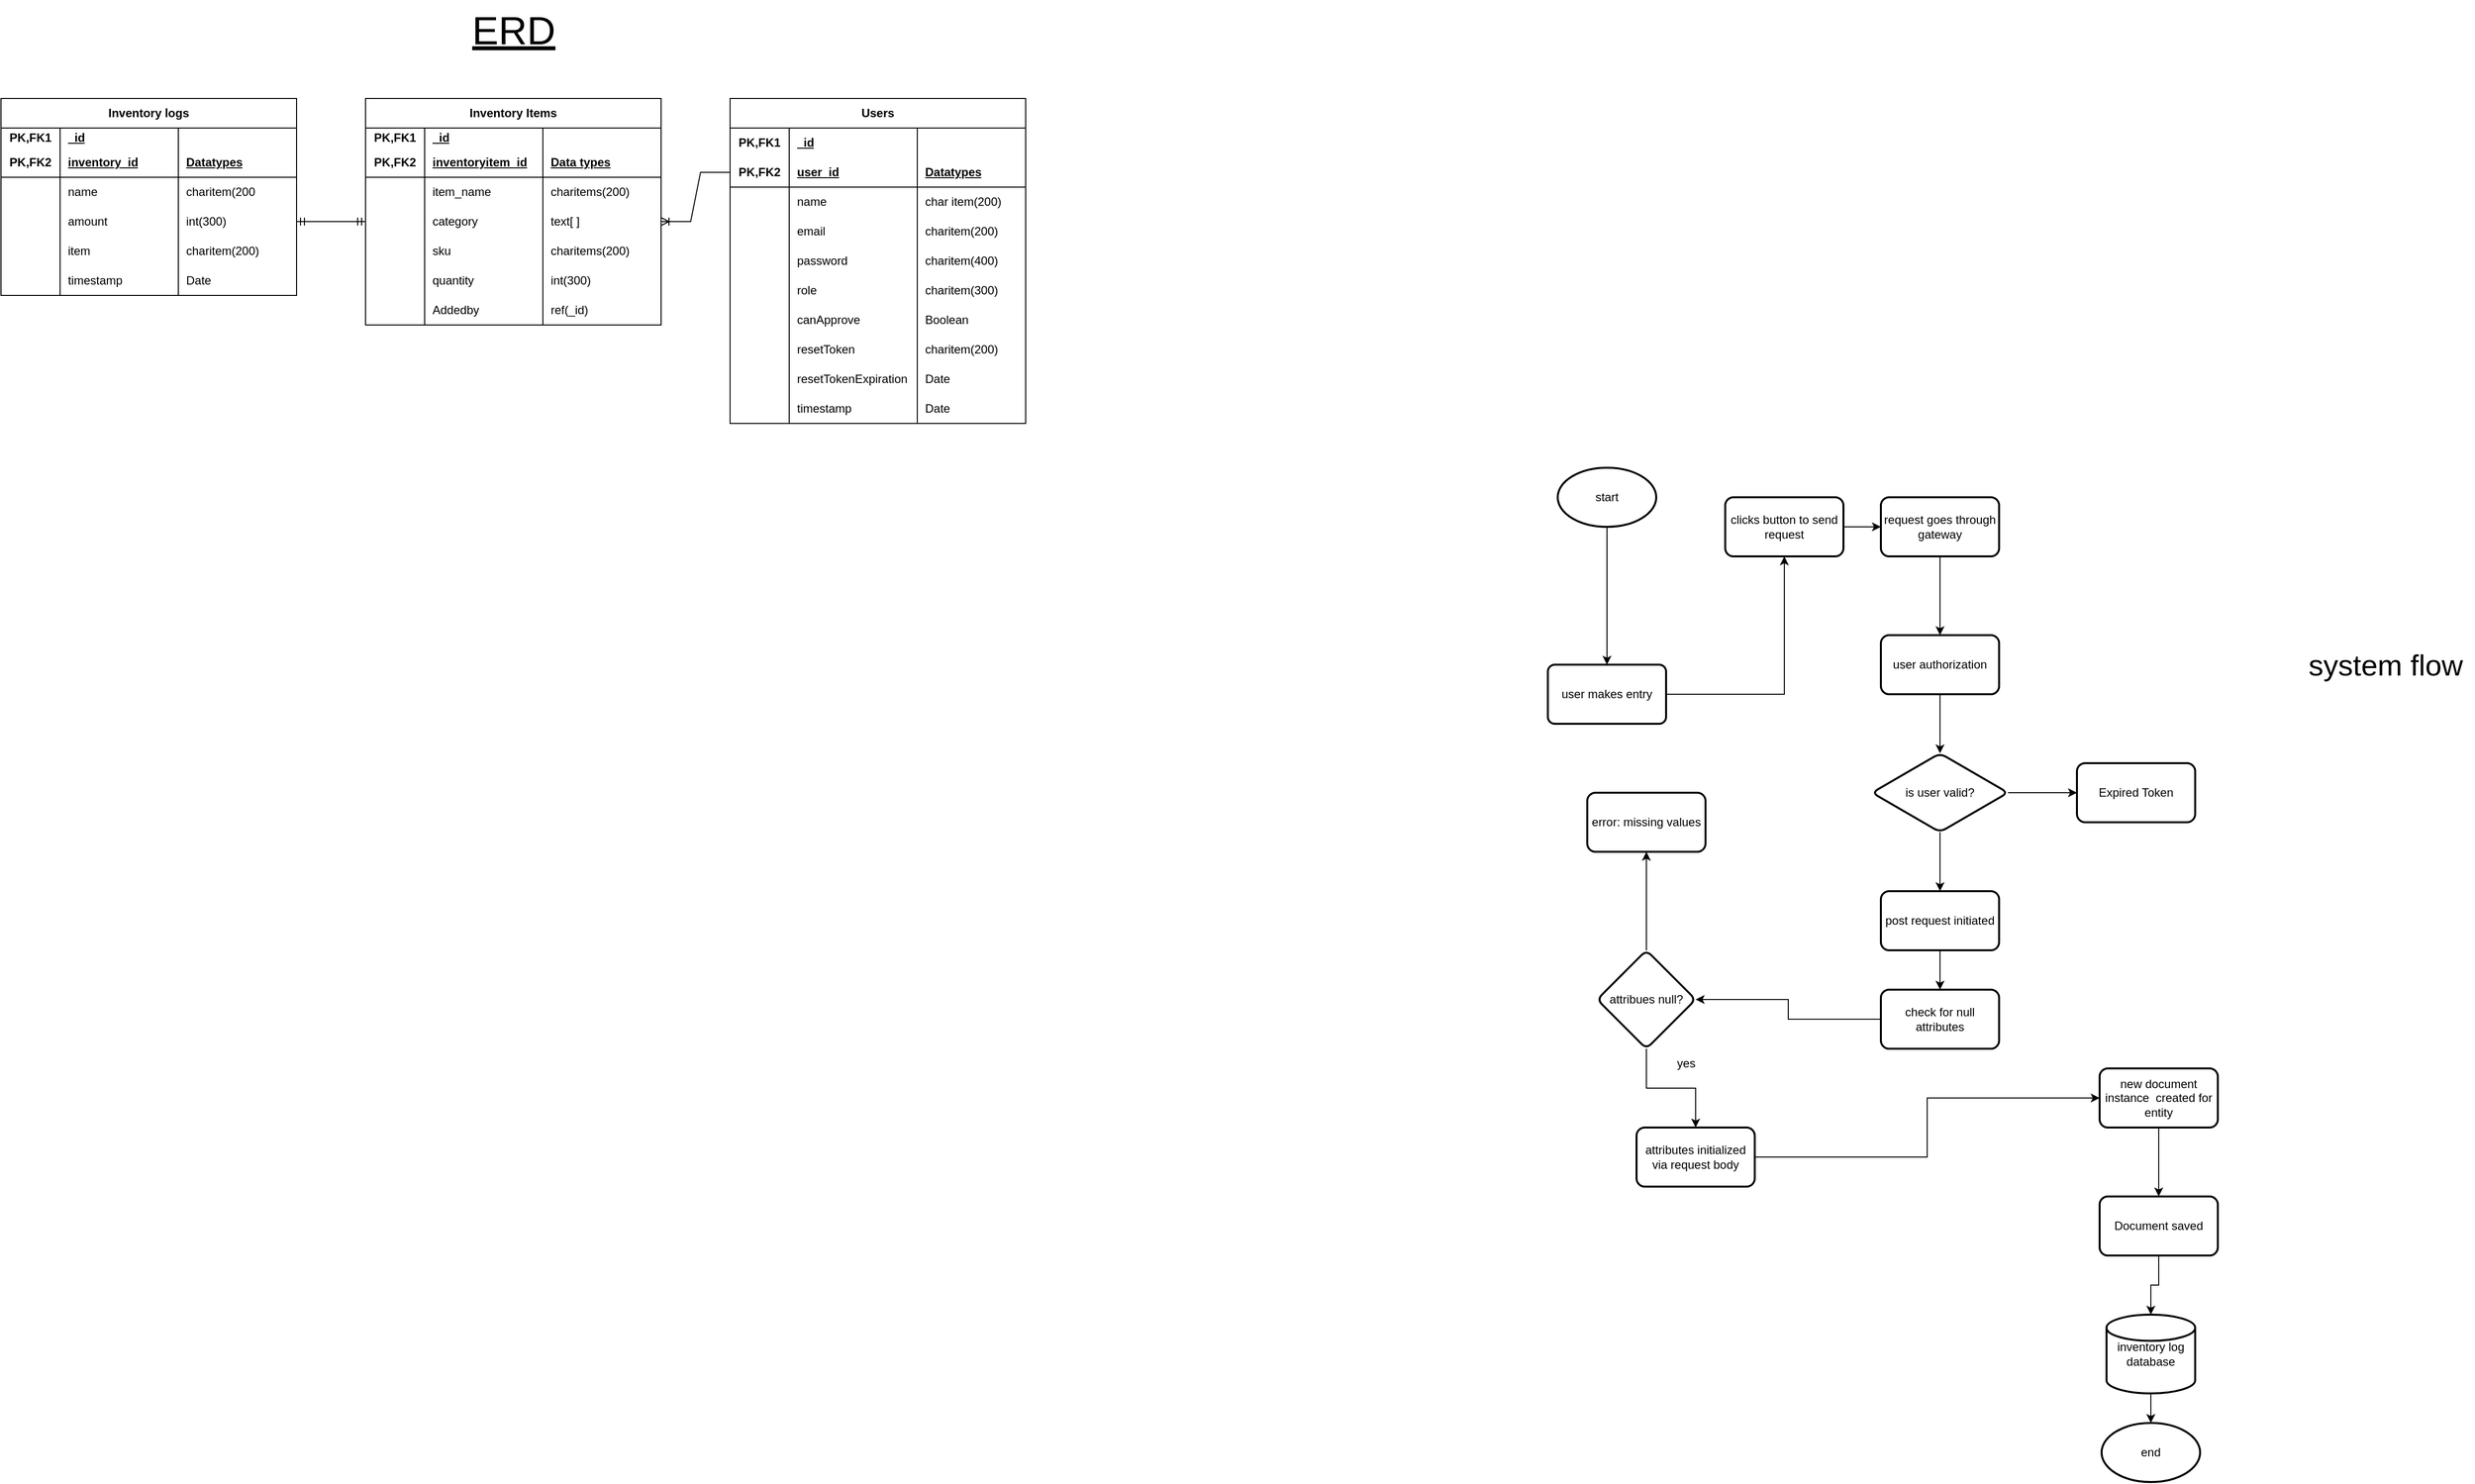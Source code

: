 <mxfile version="26.1.3">
  <diagram name="Page-1" id="395dOtPMPrJncANGXgIz">
    <mxGraphModel dx="1760" dy="2199" grid="1" gridSize="10" guides="1" tooltips="1" connect="1" arrows="1" fold="1" page="1" pageScale="1" pageWidth="827" pageHeight="1169" math="0" shadow="0">
      <root>
        <mxCell id="0" />
        <mxCell id="1" parent="0" />
        <mxCell id="bQfHalnZzcHzIdkYMsvb-1" value="Inventory Items" style="shape=table;startSize=30;container=1;collapsible=1;childLayout=tableLayout;fixedRows=1;rowLines=0;fontStyle=1;align=center;resizeLast=1;html=1;whiteSpace=wrap;" vertex="1" parent="1">
          <mxGeometry x="380" y="95" width="300" height="230" as="geometry">
            <mxRectangle x="150" y="110" width="70" height="30" as="alternateBounds" />
          </mxGeometry>
        </mxCell>
        <mxCell id="bQfHalnZzcHzIdkYMsvb-2" value="" style="shape=tableRow;horizontal=0;startSize=0;swimlaneHead=0;swimlaneBody=0;fillColor=none;collapsible=0;dropTarget=0;points=[[0,0.5],[1,0.5]];portConstraint=eastwest;top=0;left=0;right=0;bottom=0;html=1;" vertex="1" parent="bQfHalnZzcHzIdkYMsvb-1">
          <mxGeometry y="30" width="300" height="20" as="geometry" />
        </mxCell>
        <mxCell id="bQfHalnZzcHzIdkYMsvb-3" value="PK,FK1" style="shape=partialRectangle;connectable=0;fillColor=none;top=0;left=0;bottom=0;right=0;fontStyle=1;overflow=hidden;html=1;whiteSpace=wrap;" vertex="1" parent="bQfHalnZzcHzIdkYMsvb-2">
          <mxGeometry width="60" height="20" as="geometry">
            <mxRectangle width="60" height="20" as="alternateBounds" />
          </mxGeometry>
        </mxCell>
        <mxCell id="bQfHalnZzcHzIdkYMsvb-4" value="_id" style="shape=partialRectangle;connectable=0;fillColor=none;top=0;left=0;bottom=0;right=0;align=left;spacingLeft=6;fontStyle=5;overflow=hidden;html=1;whiteSpace=wrap;" vertex="1" parent="bQfHalnZzcHzIdkYMsvb-2">
          <mxGeometry x="60" width="120" height="20" as="geometry">
            <mxRectangle width="120" height="20" as="alternateBounds" />
          </mxGeometry>
        </mxCell>
        <mxCell id="bQfHalnZzcHzIdkYMsvb-37" style="shape=partialRectangle;connectable=0;fillColor=none;top=0;left=0;bottom=0;right=0;align=left;spacingLeft=6;fontStyle=5;overflow=hidden;html=1;whiteSpace=wrap;" vertex="1" parent="bQfHalnZzcHzIdkYMsvb-2">
          <mxGeometry x="180" width="120" height="20" as="geometry">
            <mxRectangle width="120" height="20" as="alternateBounds" />
          </mxGeometry>
        </mxCell>
        <mxCell id="bQfHalnZzcHzIdkYMsvb-5" value="" style="shape=tableRow;horizontal=0;startSize=0;swimlaneHead=0;swimlaneBody=0;fillColor=none;collapsible=0;dropTarget=0;points=[[0,0.5],[1,0.5]];portConstraint=eastwest;top=0;left=0;right=0;bottom=1;html=1;" vertex="1" parent="bQfHalnZzcHzIdkYMsvb-1">
          <mxGeometry y="50" width="300" height="30" as="geometry" />
        </mxCell>
        <mxCell id="bQfHalnZzcHzIdkYMsvb-6" value="PK,FK2" style="shape=partialRectangle;connectable=0;fillColor=none;top=0;left=0;bottom=0;right=0;fontStyle=1;overflow=hidden;html=1;whiteSpace=wrap;" vertex="1" parent="bQfHalnZzcHzIdkYMsvb-5">
          <mxGeometry width="60" height="30" as="geometry">
            <mxRectangle width="60" height="30" as="alternateBounds" />
          </mxGeometry>
        </mxCell>
        <mxCell id="bQfHalnZzcHzIdkYMsvb-7" value="inventoryitem_id" style="shape=partialRectangle;connectable=0;fillColor=none;top=0;left=0;bottom=0;right=0;align=left;spacingLeft=6;fontStyle=5;overflow=hidden;html=1;whiteSpace=wrap;" vertex="1" parent="bQfHalnZzcHzIdkYMsvb-5">
          <mxGeometry x="60" width="120" height="30" as="geometry">
            <mxRectangle width="120" height="30" as="alternateBounds" />
          </mxGeometry>
        </mxCell>
        <mxCell id="bQfHalnZzcHzIdkYMsvb-38" value="Data types" style="shape=partialRectangle;connectable=0;fillColor=none;top=0;left=0;bottom=0;right=0;align=left;spacingLeft=6;fontStyle=5;overflow=hidden;html=1;whiteSpace=wrap;" vertex="1" parent="bQfHalnZzcHzIdkYMsvb-5">
          <mxGeometry x="180" width="120" height="30" as="geometry">
            <mxRectangle width="120" height="30" as="alternateBounds" />
          </mxGeometry>
        </mxCell>
        <mxCell id="bQfHalnZzcHzIdkYMsvb-8" value="" style="shape=tableRow;horizontal=0;startSize=0;swimlaneHead=0;swimlaneBody=0;fillColor=none;collapsible=0;dropTarget=0;points=[[0,0.5],[1,0.5]];portConstraint=eastwest;top=0;left=0;right=0;bottom=0;html=1;" vertex="1" parent="bQfHalnZzcHzIdkYMsvb-1">
          <mxGeometry y="80" width="300" height="30" as="geometry" />
        </mxCell>
        <mxCell id="bQfHalnZzcHzIdkYMsvb-9" value="" style="shape=partialRectangle;connectable=0;fillColor=none;top=0;left=0;bottom=0;right=0;editable=1;overflow=hidden;html=1;whiteSpace=wrap;" vertex="1" parent="bQfHalnZzcHzIdkYMsvb-8">
          <mxGeometry width="60" height="30" as="geometry">
            <mxRectangle width="60" height="30" as="alternateBounds" />
          </mxGeometry>
        </mxCell>
        <mxCell id="bQfHalnZzcHzIdkYMsvb-10" value="item_name" style="shape=partialRectangle;connectable=0;fillColor=none;top=0;left=0;bottom=0;right=0;align=left;spacingLeft=6;overflow=hidden;html=1;whiteSpace=wrap;" vertex="1" parent="bQfHalnZzcHzIdkYMsvb-8">
          <mxGeometry x="60" width="120" height="30" as="geometry">
            <mxRectangle width="120" height="30" as="alternateBounds" />
          </mxGeometry>
        </mxCell>
        <mxCell id="bQfHalnZzcHzIdkYMsvb-39" value="charitems(200)" style="shape=partialRectangle;connectable=0;fillColor=none;top=0;left=0;bottom=0;right=0;align=left;spacingLeft=6;overflow=hidden;html=1;whiteSpace=wrap;" vertex="1" parent="bQfHalnZzcHzIdkYMsvb-8">
          <mxGeometry x="180" width="120" height="30" as="geometry">
            <mxRectangle width="120" height="30" as="alternateBounds" />
          </mxGeometry>
        </mxCell>
        <mxCell id="bQfHalnZzcHzIdkYMsvb-11" value="" style="shape=tableRow;horizontal=0;startSize=0;swimlaneHead=0;swimlaneBody=0;fillColor=none;collapsible=0;dropTarget=0;points=[[0,0.5],[1,0.5]];portConstraint=eastwest;top=0;left=0;right=0;bottom=0;html=1;" vertex="1" parent="bQfHalnZzcHzIdkYMsvb-1">
          <mxGeometry y="110" width="300" height="30" as="geometry" />
        </mxCell>
        <mxCell id="bQfHalnZzcHzIdkYMsvb-12" value="" style="shape=partialRectangle;connectable=0;fillColor=none;top=0;left=0;bottom=0;right=0;editable=1;overflow=hidden;html=1;whiteSpace=wrap;" vertex="1" parent="bQfHalnZzcHzIdkYMsvb-11">
          <mxGeometry width="60" height="30" as="geometry">
            <mxRectangle width="60" height="30" as="alternateBounds" />
          </mxGeometry>
        </mxCell>
        <mxCell id="bQfHalnZzcHzIdkYMsvb-13" value="category" style="shape=partialRectangle;connectable=0;fillColor=none;top=0;left=0;bottom=0;right=0;align=left;spacingLeft=6;overflow=hidden;html=1;whiteSpace=wrap;" vertex="1" parent="bQfHalnZzcHzIdkYMsvb-11">
          <mxGeometry x="60" width="120" height="30" as="geometry">
            <mxRectangle width="120" height="30" as="alternateBounds" />
          </mxGeometry>
        </mxCell>
        <mxCell id="bQfHalnZzcHzIdkYMsvb-40" value="text[ ]&amp;nbsp;" style="shape=partialRectangle;connectable=0;fillColor=none;top=0;left=0;bottom=0;right=0;align=left;spacingLeft=6;overflow=hidden;html=1;whiteSpace=wrap;" vertex="1" parent="bQfHalnZzcHzIdkYMsvb-11">
          <mxGeometry x="180" width="120" height="30" as="geometry">
            <mxRectangle width="120" height="30" as="alternateBounds" />
          </mxGeometry>
        </mxCell>
        <mxCell id="bQfHalnZzcHzIdkYMsvb-49" value="" style="shape=tableRow;horizontal=0;startSize=0;swimlaneHead=0;swimlaneBody=0;fillColor=none;collapsible=0;dropTarget=0;points=[[0,0.5],[1,0.5]];portConstraint=eastwest;top=0;left=0;right=0;bottom=0;html=1;" vertex="1" parent="bQfHalnZzcHzIdkYMsvb-1">
          <mxGeometry y="140" width="300" height="30" as="geometry" />
        </mxCell>
        <mxCell id="bQfHalnZzcHzIdkYMsvb-50" value="" style="shape=partialRectangle;connectable=0;fillColor=none;top=0;left=0;bottom=0;right=0;editable=1;overflow=hidden;html=1;whiteSpace=wrap;" vertex="1" parent="bQfHalnZzcHzIdkYMsvb-49">
          <mxGeometry width="60" height="30" as="geometry">
            <mxRectangle width="60" height="30" as="alternateBounds" />
          </mxGeometry>
        </mxCell>
        <mxCell id="bQfHalnZzcHzIdkYMsvb-51" value="sku" style="shape=partialRectangle;connectable=0;fillColor=none;top=0;left=0;bottom=0;right=0;align=left;spacingLeft=6;overflow=hidden;html=1;whiteSpace=wrap;" vertex="1" parent="bQfHalnZzcHzIdkYMsvb-49">
          <mxGeometry x="60" width="120" height="30" as="geometry">
            <mxRectangle width="120" height="30" as="alternateBounds" />
          </mxGeometry>
        </mxCell>
        <mxCell id="bQfHalnZzcHzIdkYMsvb-52" value="charitems(200)" style="shape=partialRectangle;connectable=0;fillColor=none;top=0;left=0;bottom=0;right=0;align=left;spacingLeft=6;overflow=hidden;html=1;whiteSpace=wrap;" vertex="1" parent="bQfHalnZzcHzIdkYMsvb-49">
          <mxGeometry x="180" width="120" height="30" as="geometry">
            <mxRectangle width="120" height="30" as="alternateBounds" />
          </mxGeometry>
        </mxCell>
        <mxCell id="bQfHalnZzcHzIdkYMsvb-53" value="" style="shape=tableRow;horizontal=0;startSize=0;swimlaneHead=0;swimlaneBody=0;fillColor=none;collapsible=0;dropTarget=0;points=[[0,0.5],[1,0.5]];portConstraint=eastwest;top=0;left=0;right=0;bottom=0;html=1;" vertex="1" parent="bQfHalnZzcHzIdkYMsvb-1">
          <mxGeometry y="170" width="300" height="30" as="geometry" />
        </mxCell>
        <mxCell id="bQfHalnZzcHzIdkYMsvb-54" value="" style="shape=partialRectangle;connectable=0;fillColor=none;top=0;left=0;bottom=0;right=0;editable=1;overflow=hidden;html=1;whiteSpace=wrap;" vertex="1" parent="bQfHalnZzcHzIdkYMsvb-53">
          <mxGeometry width="60" height="30" as="geometry">
            <mxRectangle width="60" height="30" as="alternateBounds" />
          </mxGeometry>
        </mxCell>
        <mxCell id="bQfHalnZzcHzIdkYMsvb-55" value="quantity" style="shape=partialRectangle;connectable=0;fillColor=none;top=0;left=0;bottom=0;right=0;align=left;spacingLeft=6;overflow=hidden;html=1;whiteSpace=wrap;" vertex="1" parent="bQfHalnZzcHzIdkYMsvb-53">
          <mxGeometry x="60" width="120" height="30" as="geometry">
            <mxRectangle width="120" height="30" as="alternateBounds" />
          </mxGeometry>
        </mxCell>
        <mxCell id="bQfHalnZzcHzIdkYMsvb-56" value="int(300)" style="shape=partialRectangle;connectable=0;fillColor=none;top=0;left=0;bottom=0;right=0;align=left;spacingLeft=6;overflow=hidden;html=1;whiteSpace=wrap;" vertex="1" parent="bQfHalnZzcHzIdkYMsvb-53">
          <mxGeometry x="180" width="120" height="30" as="geometry">
            <mxRectangle width="120" height="30" as="alternateBounds" />
          </mxGeometry>
        </mxCell>
        <mxCell id="bQfHalnZzcHzIdkYMsvb-57" value="" style="shape=tableRow;horizontal=0;startSize=0;swimlaneHead=0;swimlaneBody=0;fillColor=none;collapsible=0;dropTarget=0;points=[[0,0.5],[1,0.5]];portConstraint=eastwest;top=0;left=0;right=0;bottom=0;html=1;" vertex="1" parent="bQfHalnZzcHzIdkYMsvb-1">
          <mxGeometry y="200" width="300" height="30" as="geometry" />
        </mxCell>
        <mxCell id="bQfHalnZzcHzIdkYMsvb-58" value="" style="shape=partialRectangle;connectable=0;fillColor=none;top=0;left=0;bottom=0;right=0;editable=1;overflow=hidden;html=1;whiteSpace=wrap;" vertex="1" parent="bQfHalnZzcHzIdkYMsvb-57">
          <mxGeometry width="60" height="30" as="geometry">
            <mxRectangle width="60" height="30" as="alternateBounds" />
          </mxGeometry>
        </mxCell>
        <mxCell id="bQfHalnZzcHzIdkYMsvb-59" value="Addedby" style="shape=partialRectangle;connectable=0;fillColor=none;top=0;left=0;bottom=0;right=0;align=left;spacingLeft=6;overflow=hidden;html=1;whiteSpace=wrap;" vertex="1" parent="bQfHalnZzcHzIdkYMsvb-57">
          <mxGeometry x="60" width="120" height="30" as="geometry">
            <mxRectangle width="120" height="30" as="alternateBounds" />
          </mxGeometry>
        </mxCell>
        <mxCell id="bQfHalnZzcHzIdkYMsvb-60" value="ref(_id)" style="shape=partialRectangle;connectable=0;fillColor=none;top=0;left=0;bottom=0;right=0;align=left;spacingLeft=6;overflow=hidden;html=1;whiteSpace=wrap;" vertex="1" parent="bQfHalnZzcHzIdkYMsvb-57">
          <mxGeometry x="180" width="120" height="30" as="geometry">
            <mxRectangle width="120" height="30" as="alternateBounds" />
          </mxGeometry>
        </mxCell>
        <mxCell id="bQfHalnZzcHzIdkYMsvb-14" value="ERD" style="text;html=1;align=center;verticalAlign=middle;resizable=0;points=[];autosize=1;strokeColor=none;fillColor=none;fontSize=40;fontStyle=4" vertex="1" parent="1">
          <mxGeometry x="475" y="-5" width="110" height="60" as="geometry" />
        </mxCell>
        <mxCell id="bQfHalnZzcHzIdkYMsvb-18" value="" style="edgeStyle=entityRelationEdgeStyle;fontSize=12;html=1;endArrow=ERoneToMany;rounded=0;entryX=1;entryY=0.5;entryDx=0;entryDy=0;exitX=0;exitY=0.5;exitDx=0;exitDy=0;" edge="1" parent="1" source="bQfHalnZzcHzIdkYMsvb-65" target="bQfHalnZzcHzIdkYMsvb-11">
          <mxGeometry width="100" height="100" relative="1" as="geometry">
            <mxPoint x="440" y="230" as="sourcePoint" />
            <mxPoint x="170" y="335" as="targetPoint" />
          </mxGeometry>
        </mxCell>
        <mxCell id="bQfHalnZzcHzIdkYMsvb-20" value="Inventory logs" style="shape=table;startSize=30;container=1;collapsible=1;childLayout=tableLayout;fixedRows=1;rowLines=0;fontStyle=1;align=center;resizeLast=1;html=1;whiteSpace=wrap;" vertex="1" parent="1">
          <mxGeometry x="10" y="95" width="300" height="200" as="geometry" />
        </mxCell>
        <mxCell id="bQfHalnZzcHzIdkYMsvb-21" value="" style="shape=tableRow;horizontal=0;startSize=0;swimlaneHead=0;swimlaneBody=0;fillColor=none;collapsible=0;dropTarget=0;points=[[0,0.5],[1,0.5]];portConstraint=eastwest;top=0;left=0;right=0;bottom=0;html=1;" vertex="1" parent="bQfHalnZzcHzIdkYMsvb-20">
          <mxGeometry y="30" width="300" height="20" as="geometry" />
        </mxCell>
        <mxCell id="bQfHalnZzcHzIdkYMsvb-22" value="PK,FK1" style="shape=partialRectangle;connectable=0;fillColor=none;top=0;left=0;bottom=0;right=0;fontStyle=1;overflow=hidden;html=1;whiteSpace=wrap;" vertex="1" parent="bQfHalnZzcHzIdkYMsvb-21">
          <mxGeometry width="60" height="20" as="geometry">
            <mxRectangle width="60" height="20" as="alternateBounds" />
          </mxGeometry>
        </mxCell>
        <mxCell id="bQfHalnZzcHzIdkYMsvb-23" value="_id" style="shape=partialRectangle;connectable=0;fillColor=none;top=0;left=0;bottom=0;right=0;align=left;spacingLeft=6;fontStyle=5;overflow=hidden;html=1;whiteSpace=wrap;" vertex="1" parent="bQfHalnZzcHzIdkYMsvb-21">
          <mxGeometry x="60" width="120" height="20" as="geometry">
            <mxRectangle width="120" height="20" as="alternateBounds" />
          </mxGeometry>
        </mxCell>
        <mxCell id="bQfHalnZzcHzIdkYMsvb-33" style="shape=partialRectangle;connectable=0;fillColor=none;top=0;left=0;bottom=0;right=0;align=left;spacingLeft=6;fontStyle=5;overflow=hidden;html=1;whiteSpace=wrap;" vertex="1" parent="bQfHalnZzcHzIdkYMsvb-21">
          <mxGeometry x="180" width="120" height="20" as="geometry">
            <mxRectangle width="120" height="20" as="alternateBounds" />
          </mxGeometry>
        </mxCell>
        <mxCell id="bQfHalnZzcHzIdkYMsvb-24" value="" style="shape=tableRow;horizontal=0;startSize=0;swimlaneHead=0;swimlaneBody=0;fillColor=none;collapsible=0;dropTarget=0;points=[[0,0.5],[1,0.5]];portConstraint=eastwest;top=0;left=0;right=0;bottom=1;html=1;" vertex="1" parent="bQfHalnZzcHzIdkYMsvb-20">
          <mxGeometry y="50" width="300" height="30" as="geometry" />
        </mxCell>
        <mxCell id="bQfHalnZzcHzIdkYMsvb-25" value="PK,FK2" style="shape=partialRectangle;connectable=0;fillColor=none;top=0;left=0;bottom=0;right=0;fontStyle=1;overflow=hidden;html=1;whiteSpace=wrap;" vertex="1" parent="bQfHalnZzcHzIdkYMsvb-24">
          <mxGeometry width="60" height="30" as="geometry">
            <mxRectangle width="60" height="30" as="alternateBounds" />
          </mxGeometry>
        </mxCell>
        <mxCell id="bQfHalnZzcHzIdkYMsvb-26" value="inventory_id" style="shape=partialRectangle;connectable=0;fillColor=none;top=0;left=0;bottom=0;right=0;align=left;spacingLeft=6;fontStyle=5;overflow=hidden;html=1;whiteSpace=wrap;" vertex="1" parent="bQfHalnZzcHzIdkYMsvb-24">
          <mxGeometry x="60" width="120" height="30" as="geometry">
            <mxRectangle width="120" height="30" as="alternateBounds" />
          </mxGeometry>
        </mxCell>
        <mxCell id="bQfHalnZzcHzIdkYMsvb-34" value="Datatypes" style="shape=partialRectangle;connectable=0;fillColor=none;top=0;left=0;bottom=0;right=0;align=left;spacingLeft=6;fontStyle=5;overflow=hidden;html=1;whiteSpace=wrap;" vertex="1" parent="bQfHalnZzcHzIdkYMsvb-24">
          <mxGeometry x="180" width="120" height="30" as="geometry">
            <mxRectangle width="120" height="30" as="alternateBounds" />
          </mxGeometry>
        </mxCell>
        <mxCell id="bQfHalnZzcHzIdkYMsvb-27" value="" style="shape=tableRow;horizontal=0;startSize=0;swimlaneHead=0;swimlaneBody=0;fillColor=none;collapsible=0;dropTarget=0;points=[[0,0.5],[1,0.5]];portConstraint=eastwest;top=0;left=0;right=0;bottom=0;html=1;" vertex="1" parent="bQfHalnZzcHzIdkYMsvb-20">
          <mxGeometry y="80" width="300" height="30" as="geometry" />
        </mxCell>
        <mxCell id="bQfHalnZzcHzIdkYMsvb-28" value="" style="shape=partialRectangle;connectable=0;fillColor=none;top=0;left=0;bottom=0;right=0;editable=1;overflow=hidden;html=1;whiteSpace=wrap;" vertex="1" parent="bQfHalnZzcHzIdkYMsvb-27">
          <mxGeometry width="60" height="30" as="geometry">
            <mxRectangle width="60" height="30" as="alternateBounds" />
          </mxGeometry>
        </mxCell>
        <mxCell id="bQfHalnZzcHzIdkYMsvb-29" value="name" style="shape=partialRectangle;connectable=0;fillColor=none;top=0;left=0;bottom=0;right=0;align=left;spacingLeft=6;overflow=hidden;html=1;whiteSpace=wrap;" vertex="1" parent="bQfHalnZzcHzIdkYMsvb-27">
          <mxGeometry x="60" width="120" height="30" as="geometry">
            <mxRectangle width="120" height="30" as="alternateBounds" />
          </mxGeometry>
        </mxCell>
        <mxCell id="bQfHalnZzcHzIdkYMsvb-35" value="charitem(200" style="shape=partialRectangle;connectable=0;fillColor=none;top=0;left=0;bottom=0;right=0;align=left;spacingLeft=6;overflow=hidden;html=1;whiteSpace=wrap;" vertex="1" parent="bQfHalnZzcHzIdkYMsvb-27">
          <mxGeometry x="180" width="120" height="30" as="geometry">
            <mxRectangle width="120" height="30" as="alternateBounds" />
          </mxGeometry>
        </mxCell>
        <mxCell id="bQfHalnZzcHzIdkYMsvb-30" value="" style="shape=tableRow;horizontal=0;startSize=0;swimlaneHead=0;swimlaneBody=0;fillColor=none;collapsible=0;dropTarget=0;points=[[0,0.5],[1,0.5]];portConstraint=eastwest;top=0;left=0;right=0;bottom=0;html=1;" vertex="1" parent="bQfHalnZzcHzIdkYMsvb-20">
          <mxGeometry y="110" width="300" height="30" as="geometry" />
        </mxCell>
        <mxCell id="bQfHalnZzcHzIdkYMsvb-31" value="" style="shape=partialRectangle;connectable=0;fillColor=none;top=0;left=0;bottom=0;right=0;editable=1;overflow=hidden;html=1;whiteSpace=wrap;" vertex="1" parent="bQfHalnZzcHzIdkYMsvb-30">
          <mxGeometry width="60" height="30" as="geometry">
            <mxRectangle width="60" height="30" as="alternateBounds" />
          </mxGeometry>
        </mxCell>
        <mxCell id="bQfHalnZzcHzIdkYMsvb-32" value="amount" style="shape=partialRectangle;connectable=0;fillColor=none;top=0;left=0;bottom=0;right=0;align=left;spacingLeft=6;overflow=hidden;html=1;whiteSpace=wrap;" vertex="1" parent="bQfHalnZzcHzIdkYMsvb-30">
          <mxGeometry x="60" width="120" height="30" as="geometry">
            <mxRectangle width="120" height="30" as="alternateBounds" />
          </mxGeometry>
        </mxCell>
        <mxCell id="bQfHalnZzcHzIdkYMsvb-36" value="int(300)" style="shape=partialRectangle;connectable=0;fillColor=none;top=0;left=0;bottom=0;right=0;align=left;spacingLeft=6;overflow=hidden;html=1;whiteSpace=wrap;" vertex="1" parent="bQfHalnZzcHzIdkYMsvb-30">
          <mxGeometry x="180" width="120" height="30" as="geometry">
            <mxRectangle width="120" height="30" as="alternateBounds" />
          </mxGeometry>
        </mxCell>
        <mxCell id="bQfHalnZzcHzIdkYMsvb-41" value="" style="shape=tableRow;horizontal=0;startSize=0;swimlaneHead=0;swimlaneBody=0;fillColor=none;collapsible=0;dropTarget=0;points=[[0,0.5],[1,0.5]];portConstraint=eastwest;top=0;left=0;right=0;bottom=0;html=1;" vertex="1" parent="bQfHalnZzcHzIdkYMsvb-20">
          <mxGeometry y="140" width="300" height="30" as="geometry" />
        </mxCell>
        <mxCell id="bQfHalnZzcHzIdkYMsvb-42" value="" style="shape=partialRectangle;connectable=0;fillColor=none;top=0;left=0;bottom=0;right=0;editable=1;overflow=hidden;html=1;whiteSpace=wrap;" vertex="1" parent="bQfHalnZzcHzIdkYMsvb-41">
          <mxGeometry width="60" height="30" as="geometry">
            <mxRectangle width="60" height="30" as="alternateBounds" />
          </mxGeometry>
        </mxCell>
        <mxCell id="bQfHalnZzcHzIdkYMsvb-43" value="item" style="shape=partialRectangle;connectable=0;fillColor=none;top=0;left=0;bottom=0;right=0;align=left;spacingLeft=6;overflow=hidden;html=1;whiteSpace=wrap;" vertex="1" parent="bQfHalnZzcHzIdkYMsvb-41">
          <mxGeometry x="60" width="120" height="30" as="geometry">
            <mxRectangle width="120" height="30" as="alternateBounds" />
          </mxGeometry>
        </mxCell>
        <mxCell id="bQfHalnZzcHzIdkYMsvb-44" value="charitem(200)" style="shape=partialRectangle;connectable=0;fillColor=none;top=0;left=0;bottom=0;right=0;align=left;spacingLeft=6;overflow=hidden;html=1;whiteSpace=wrap;" vertex="1" parent="bQfHalnZzcHzIdkYMsvb-41">
          <mxGeometry x="180" width="120" height="30" as="geometry">
            <mxRectangle width="120" height="30" as="alternateBounds" />
          </mxGeometry>
        </mxCell>
        <mxCell id="bQfHalnZzcHzIdkYMsvb-45" value="" style="shape=tableRow;horizontal=0;startSize=0;swimlaneHead=0;swimlaneBody=0;fillColor=none;collapsible=0;dropTarget=0;points=[[0,0.5],[1,0.5]];portConstraint=eastwest;top=0;left=0;right=0;bottom=0;html=1;" vertex="1" parent="bQfHalnZzcHzIdkYMsvb-20">
          <mxGeometry y="170" width="300" height="30" as="geometry" />
        </mxCell>
        <mxCell id="bQfHalnZzcHzIdkYMsvb-46" value="" style="shape=partialRectangle;connectable=0;fillColor=none;top=0;left=0;bottom=0;right=0;editable=1;overflow=hidden;html=1;whiteSpace=wrap;" vertex="1" parent="bQfHalnZzcHzIdkYMsvb-45">
          <mxGeometry width="60" height="30" as="geometry">
            <mxRectangle width="60" height="30" as="alternateBounds" />
          </mxGeometry>
        </mxCell>
        <mxCell id="bQfHalnZzcHzIdkYMsvb-47" value="timestamp" style="shape=partialRectangle;connectable=0;fillColor=none;top=0;left=0;bottom=0;right=0;align=left;spacingLeft=6;overflow=hidden;html=1;whiteSpace=wrap;" vertex="1" parent="bQfHalnZzcHzIdkYMsvb-45">
          <mxGeometry x="60" width="120" height="30" as="geometry">
            <mxRectangle width="120" height="30" as="alternateBounds" />
          </mxGeometry>
        </mxCell>
        <mxCell id="bQfHalnZzcHzIdkYMsvb-48" value="Date" style="shape=partialRectangle;connectable=0;fillColor=none;top=0;left=0;bottom=0;right=0;align=left;spacingLeft=6;overflow=hidden;html=1;whiteSpace=wrap;" vertex="1" parent="bQfHalnZzcHzIdkYMsvb-45">
          <mxGeometry x="180" width="120" height="30" as="geometry">
            <mxRectangle width="120" height="30" as="alternateBounds" />
          </mxGeometry>
        </mxCell>
        <mxCell id="bQfHalnZzcHzIdkYMsvb-61" value="Users" style="shape=table;startSize=30;container=1;collapsible=1;childLayout=tableLayout;fixedRows=1;rowLines=0;fontStyle=1;align=center;resizeLast=1;html=1;whiteSpace=wrap;" vertex="1" parent="1">
          <mxGeometry x="750" y="95" width="300" height="330" as="geometry" />
        </mxCell>
        <mxCell id="bQfHalnZzcHzIdkYMsvb-62" value="" style="shape=tableRow;horizontal=0;startSize=0;swimlaneHead=0;swimlaneBody=0;fillColor=none;collapsible=0;dropTarget=0;points=[[0,0.5],[1,0.5]];portConstraint=eastwest;top=0;left=0;right=0;bottom=0;html=1;" vertex="1" parent="bQfHalnZzcHzIdkYMsvb-61">
          <mxGeometry y="30" width="300" height="30" as="geometry" />
        </mxCell>
        <mxCell id="bQfHalnZzcHzIdkYMsvb-63" value="PK,FK1" style="shape=partialRectangle;connectable=0;fillColor=none;top=0;left=0;bottom=0;right=0;fontStyle=1;overflow=hidden;html=1;whiteSpace=wrap;" vertex="1" parent="bQfHalnZzcHzIdkYMsvb-62">
          <mxGeometry width="60" height="30" as="geometry">
            <mxRectangle width="60" height="30" as="alternateBounds" />
          </mxGeometry>
        </mxCell>
        <mxCell id="bQfHalnZzcHzIdkYMsvb-64" value="_id" style="shape=partialRectangle;connectable=0;fillColor=none;top=0;left=0;bottom=0;right=0;align=left;spacingLeft=6;fontStyle=5;overflow=hidden;html=1;whiteSpace=wrap;" vertex="1" parent="bQfHalnZzcHzIdkYMsvb-62">
          <mxGeometry x="60" width="130" height="30" as="geometry">
            <mxRectangle width="130" height="30" as="alternateBounds" />
          </mxGeometry>
        </mxCell>
        <mxCell id="bQfHalnZzcHzIdkYMsvb-75" style="shape=partialRectangle;connectable=0;fillColor=none;top=0;left=0;bottom=0;right=0;align=left;spacingLeft=6;fontStyle=5;overflow=hidden;html=1;whiteSpace=wrap;" vertex="1" parent="bQfHalnZzcHzIdkYMsvb-62">
          <mxGeometry x="190" width="110" height="30" as="geometry">
            <mxRectangle width="110" height="30" as="alternateBounds" />
          </mxGeometry>
        </mxCell>
        <mxCell id="bQfHalnZzcHzIdkYMsvb-65" value="" style="shape=tableRow;horizontal=0;startSize=0;swimlaneHead=0;swimlaneBody=0;fillColor=none;collapsible=0;dropTarget=0;points=[[0,0.5],[1,0.5]];portConstraint=eastwest;top=0;left=0;right=0;bottom=1;html=1;" vertex="1" parent="bQfHalnZzcHzIdkYMsvb-61">
          <mxGeometry y="60" width="300" height="30" as="geometry" />
        </mxCell>
        <mxCell id="bQfHalnZzcHzIdkYMsvb-66" value="PK,FK2" style="shape=partialRectangle;connectable=0;fillColor=none;top=0;left=0;bottom=0;right=0;fontStyle=1;overflow=hidden;html=1;whiteSpace=wrap;" vertex="1" parent="bQfHalnZzcHzIdkYMsvb-65">
          <mxGeometry width="60" height="30" as="geometry">
            <mxRectangle width="60" height="30" as="alternateBounds" />
          </mxGeometry>
        </mxCell>
        <mxCell id="bQfHalnZzcHzIdkYMsvb-67" value="user_id" style="shape=partialRectangle;connectable=0;fillColor=none;top=0;left=0;bottom=0;right=0;align=left;spacingLeft=6;fontStyle=5;overflow=hidden;html=1;whiteSpace=wrap;" vertex="1" parent="bQfHalnZzcHzIdkYMsvb-65">
          <mxGeometry x="60" width="130" height="30" as="geometry">
            <mxRectangle width="130" height="30" as="alternateBounds" />
          </mxGeometry>
        </mxCell>
        <mxCell id="bQfHalnZzcHzIdkYMsvb-76" value="Datatypes" style="shape=partialRectangle;connectable=0;fillColor=none;top=0;left=0;bottom=0;right=0;align=left;spacingLeft=6;fontStyle=5;overflow=hidden;html=1;whiteSpace=wrap;" vertex="1" parent="bQfHalnZzcHzIdkYMsvb-65">
          <mxGeometry x="190" width="110" height="30" as="geometry">
            <mxRectangle width="110" height="30" as="alternateBounds" />
          </mxGeometry>
        </mxCell>
        <mxCell id="bQfHalnZzcHzIdkYMsvb-68" value="" style="shape=tableRow;horizontal=0;startSize=0;swimlaneHead=0;swimlaneBody=0;fillColor=none;collapsible=0;dropTarget=0;points=[[0,0.5],[1,0.5]];portConstraint=eastwest;top=0;left=0;right=0;bottom=0;html=1;" vertex="1" parent="bQfHalnZzcHzIdkYMsvb-61">
          <mxGeometry y="90" width="300" height="30" as="geometry" />
        </mxCell>
        <mxCell id="bQfHalnZzcHzIdkYMsvb-69" value="" style="shape=partialRectangle;connectable=0;fillColor=none;top=0;left=0;bottom=0;right=0;editable=1;overflow=hidden;html=1;whiteSpace=wrap;" vertex="1" parent="bQfHalnZzcHzIdkYMsvb-68">
          <mxGeometry width="60" height="30" as="geometry">
            <mxRectangle width="60" height="30" as="alternateBounds" />
          </mxGeometry>
        </mxCell>
        <mxCell id="bQfHalnZzcHzIdkYMsvb-70" value="name" style="shape=partialRectangle;connectable=0;fillColor=none;top=0;left=0;bottom=0;right=0;align=left;spacingLeft=6;overflow=hidden;html=1;whiteSpace=wrap;" vertex="1" parent="bQfHalnZzcHzIdkYMsvb-68">
          <mxGeometry x="60" width="130" height="30" as="geometry">
            <mxRectangle width="130" height="30" as="alternateBounds" />
          </mxGeometry>
        </mxCell>
        <mxCell id="bQfHalnZzcHzIdkYMsvb-77" value="char item(200)" style="shape=partialRectangle;connectable=0;fillColor=none;top=0;left=0;bottom=0;right=0;align=left;spacingLeft=6;overflow=hidden;html=1;whiteSpace=wrap;" vertex="1" parent="bQfHalnZzcHzIdkYMsvb-68">
          <mxGeometry x="190" width="110" height="30" as="geometry">
            <mxRectangle width="110" height="30" as="alternateBounds" />
          </mxGeometry>
        </mxCell>
        <mxCell id="bQfHalnZzcHzIdkYMsvb-71" value="" style="shape=tableRow;horizontal=0;startSize=0;swimlaneHead=0;swimlaneBody=0;fillColor=none;collapsible=0;dropTarget=0;points=[[0,0.5],[1,0.5]];portConstraint=eastwest;top=0;left=0;right=0;bottom=0;html=1;" vertex="1" parent="bQfHalnZzcHzIdkYMsvb-61">
          <mxGeometry y="120" width="300" height="30" as="geometry" />
        </mxCell>
        <mxCell id="bQfHalnZzcHzIdkYMsvb-72" value="" style="shape=partialRectangle;connectable=0;fillColor=none;top=0;left=0;bottom=0;right=0;editable=1;overflow=hidden;html=1;whiteSpace=wrap;" vertex="1" parent="bQfHalnZzcHzIdkYMsvb-71">
          <mxGeometry width="60" height="30" as="geometry">
            <mxRectangle width="60" height="30" as="alternateBounds" />
          </mxGeometry>
        </mxCell>
        <mxCell id="bQfHalnZzcHzIdkYMsvb-73" value="email" style="shape=partialRectangle;connectable=0;fillColor=none;top=0;left=0;bottom=0;right=0;align=left;spacingLeft=6;overflow=hidden;html=1;whiteSpace=wrap;" vertex="1" parent="bQfHalnZzcHzIdkYMsvb-71">
          <mxGeometry x="60" width="130" height="30" as="geometry">
            <mxRectangle width="130" height="30" as="alternateBounds" />
          </mxGeometry>
        </mxCell>
        <mxCell id="bQfHalnZzcHzIdkYMsvb-78" value="charitem(200)" style="shape=partialRectangle;connectable=0;fillColor=none;top=0;left=0;bottom=0;right=0;align=left;spacingLeft=6;overflow=hidden;html=1;whiteSpace=wrap;" vertex="1" parent="bQfHalnZzcHzIdkYMsvb-71">
          <mxGeometry x="190" width="110" height="30" as="geometry">
            <mxRectangle width="110" height="30" as="alternateBounds" />
          </mxGeometry>
        </mxCell>
        <mxCell id="bQfHalnZzcHzIdkYMsvb-79" value="" style="shape=tableRow;horizontal=0;startSize=0;swimlaneHead=0;swimlaneBody=0;fillColor=none;collapsible=0;dropTarget=0;points=[[0,0.5],[1,0.5]];portConstraint=eastwest;top=0;left=0;right=0;bottom=0;html=1;" vertex="1" parent="bQfHalnZzcHzIdkYMsvb-61">
          <mxGeometry y="150" width="300" height="30" as="geometry" />
        </mxCell>
        <mxCell id="bQfHalnZzcHzIdkYMsvb-80" value="" style="shape=partialRectangle;connectable=0;fillColor=none;top=0;left=0;bottom=0;right=0;editable=1;overflow=hidden;html=1;whiteSpace=wrap;" vertex="1" parent="bQfHalnZzcHzIdkYMsvb-79">
          <mxGeometry width="60" height="30" as="geometry">
            <mxRectangle width="60" height="30" as="alternateBounds" />
          </mxGeometry>
        </mxCell>
        <mxCell id="bQfHalnZzcHzIdkYMsvb-81" value="password" style="shape=partialRectangle;connectable=0;fillColor=none;top=0;left=0;bottom=0;right=0;align=left;spacingLeft=6;overflow=hidden;html=1;whiteSpace=wrap;" vertex="1" parent="bQfHalnZzcHzIdkYMsvb-79">
          <mxGeometry x="60" width="130" height="30" as="geometry">
            <mxRectangle width="130" height="30" as="alternateBounds" />
          </mxGeometry>
        </mxCell>
        <mxCell id="bQfHalnZzcHzIdkYMsvb-82" value="charitem(400)" style="shape=partialRectangle;connectable=0;fillColor=none;top=0;left=0;bottom=0;right=0;align=left;spacingLeft=6;overflow=hidden;html=1;whiteSpace=wrap;" vertex="1" parent="bQfHalnZzcHzIdkYMsvb-79">
          <mxGeometry x="190" width="110" height="30" as="geometry">
            <mxRectangle width="110" height="30" as="alternateBounds" />
          </mxGeometry>
        </mxCell>
        <mxCell id="bQfHalnZzcHzIdkYMsvb-83" value="" style="shape=tableRow;horizontal=0;startSize=0;swimlaneHead=0;swimlaneBody=0;fillColor=none;collapsible=0;dropTarget=0;points=[[0,0.5],[1,0.5]];portConstraint=eastwest;top=0;left=0;right=0;bottom=0;html=1;" vertex="1" parent="bQfHalnZzcHzIdkYMsvb-61">
          <mxGeometry y="180" width="300" height="30" as="geometry" />
        </mxCell>
        <mxCell id="bQfHalnZzcHzIdkYMsvb-84" value="" style="shape=partialRectangle;connectable=0;fillColor=none;top=0;left=0;bottom=0;right=0;editable=1;overflow=hidden;html=1;whiteSpace=wrap;" vertex="1" parent="bQfHalnZzcHzIdkYMsvb-83">
          <mxGeometry width="60" height="30" as="geometry">
            <mxRectangle width="60" height="30" as="alternateBounds" />
          </mxGeometry>
        </mxCell>
        <mxCell id="bQfHalnZzcHzIdkYMsvb-85" value="role" style="shape=partialRectangle;connectable=0;fillColor=none;top=0;left=0;bottom=0;right=0;align=left;spacingLeft=6;overflow=hidden;html=1;whiteSpace=wrap;" vertex="1" parent="bQfHalnZzcHzIdkYMsvb-83">
          <mxGeometry x="60" width="130" height="30" as="geometry">
            <mxRectangle width="130" height="30" as="alternateBounds" />
          </mxGeometry>
        </mxCell>
        <mxCell id="bQfHalnZzcHzIdkYMsvb-86" value="charitem(300)" style="shape=partialRectangle;connectable=0;fillColor=none;top=0;left=0;bottom=0;right=0;align=left;spacingLeft=6;overflow=hidden;html=1;whiteSpace=wrap;" vertex="1" parent="bQfHalnZzcHzIdkYMsvb-83">
          <mxGeometry x="190" width="110" height="30" as="geometry">
            <mxRectangle width="110" height="30" as="alternateBounds" />
          </mxGeometry>
        </mxCell>
        <mxCell id="bQfHalnZzcHzIdkYMsvb-87" value="" style="shape=tableRow;horizontal=0;startSize=0;swimlaneHead=0;swimlaneBody=0;fillColor=none;collapsible=0;dropTarget=0;points=[[0,0.5],[1,0.5]];portConstraint=eastwest;top=0;left=0;right=0;bottom=0;html=1;" vertex="1" parent="bQfHalnZzcHzIdkYMsvb-61">
          <mxGeometry y="210" width="300" height="30" as="geometry" />
        </mxCell>
        <mxCell id="bQfHalnZzcHzIdkYMsvb-88" value="" style="shape=partialRectangle;connectable=0;fillColor=none;top=0;left=0;bottom=0;right=0;editable=1;overflow=hidden;html=1;whiteSpace=wrap;" vertex="1" parent="bQfHalnZzcHzIdkYMsvb-87">
          <mxGeometry width="60" height="30" as="geometry">
            <mxRectangle width="60" height="30" as="alternateBounds" />
          </mxGeometry>
        </mxCell>
        <mxCell id="bQfHalnZzcHzIdkYMsvb-89" value="canApprove" style="shape=partialRectangle;connectable=0;fillColor=none;top=0;left=0;bottom=0;right=0;align=left;spacingLeft=6;overflow=hidden;html=1;whiteSpace=wrap;" vertex="1" parent="bQfHalnZzcHzIdkYMsvb-87">
          <mxGeometry x="60" width="130" height="30" as="geometry">
            <mxRectangle width="130" height="30" as="alternateBounds" />
          </mxGeometry>
        </mxCell>
        <mxCell id="bQfHalnZzcHzIdkYMsvb-90" value="Boolean" style="shape=partialRectangle;connectable=0;fillColor=none;top=0;left=0;bottom=0;right=0;align=left;spacingLeft=6;overflow=hidden;html=1;whiteSpace=wrap;" vertex="1" parent="bQfHalnZzcHzIdkYMsvb-87">
          <mxGeometry x="190" width="110" height="30" as="geometry">
            <mxRectangle width="110" height="30" as="alternateBounds" />
          </mxGeometry>
        </mxCell>
        <mxCell id="bQfHalnZzcHzIdkYMsvb-91" value="" style="shape=tableRow;horizontal=0;startSize=0;swimlaneHead=0;swimlaneBody=0;fillColor=none;collapsible=0;dropTarget=0;points=[[0,0.5],[1,0.5]];portConstraint=eastwest;top=0;left=0;right=0;bottom=0;html=1;" vertex="1" parent="bQfHalnZzcHzIdkYMsvb-61">
          <mxGeometry y="240" width="300" height="30" as="geometry" />
        </mxCell>
        <mxCell id="bQfHalnZzcHzIdkYMsvb-92" value="" style="shape=partialRectangle;connectable=0;fillColor=none;top=0;left=0;bottom=0;right=0;editable=1;overflow=hidden;html=1;whiteSpace=wrap;" vertex="1" parent="bQfHalnZzcHzIdkYMsvb-91">
          <mxGeometry width="60" height="30" as="geometry">
            <mxRectangle width="60" height="30" as="alternateBounds" />
          </mxGeometry>
        </mxCell>
        <mxCell id="bQfHalnZzcHzIdkYMsvb-93" value="resetToken" style="shape=partialRectangle;connectable=0;fillColor=none;top=0;left=0;bottom=0;right=0;align=left;spacingLeft=6;overflow=hidden;html=1;whiteSpace=wrap;" vertex="1" parent="bQfHalnZzcHzIdkYMsvb-91">
          <mxGeometry x="60" width="130" height="30" as="geometry">
            <mxRectangle width="130" height="30" as="alternateBounds" />
          </mxGeometry>
        </mxCell>
        <mxCell id="bQfHalnZzcHzIdkYMsvb-94" value="charitem(200)" style="shape=partialRectangle;connectable=0;fillColor=none;top=0;left=0;bottom=0;right=0;align=left;spacingLeft=6;overflow=hidden;html=1;whiteSpace=wrap;" vertex="1" parent="bQfHalnZzcHzIdkYMsvb-91">
          <mxGeometry x="190" width="110" height="30" as="geometry">
            <mxRectangle width="110" height="30" as="alternateBounds" />
          </mxGeometry>
        </mxCell>
        <mxCell id="bQfHalnZzcHzIdkYMsvb-95" value="" style="shape=tableRow;horizontal=0;startSize=0;swimlaneHead=0;swimlaneBody=0;fillColor=none;collapsible=0;dropTarget=0;points=[[0,0.5],[1,0.5]];portConstraint=eastwest;top=0;left=0;right=0;bottom=0;html=1;" vertex="1" parent="bQfHalnZzcHzIdkYMsvb-61">
          <mxGeometry y="270" width="300" height="30" as="geometry" />
        </mxCell>
        <mxCell id="bQfHalnZzcHzIdkYMsvb-96" value="" style="shape=partialRectangle;connectable=0;fillColor=none;top=0;left=0;bottom=0;right=0;editable=1;overflow=hidden;html=1;whiteSpace=wrap;" vertex="1" parent="bQfHalnZzcHzIdkYMsvb-95">
          <mxGeometry width="60" height="30" as="geometry">
            <mxRectangle width="60" height="30" as="alternateBounds" />
          </mxGeometry>
        </mxCell>
        <mxCell id="bQfHalnZzcHzIdkYMsvb-97" value="resetTokenExpiration" style="shape=partialRectangle;connectable=0;fillColor=none;top=0;left=0;bottom=0;right=0;align=left;spacingLeft=6;overflow=hidden;html=1;whiteSpace=wrap;" vertex="1" parent="bQfHalnZzcHzIdkYMsvb-95">
          <mxGeometry x="60" width="130" height="30" as="geometry">
            <mxRectangle width="130" height="30" as="alternateBounds" />
          </mxGeometry>
        </mxCell>
        <mxCell id="bQfHalnZzcHzIdkYMsvb-98" value="Date" style="shape=partialRectangle;connectable=0;fillColor=none;top=0;left=0;bottom=0;right=0;align=left;spacingLeft=6;overflow=hidden;html=1;whiteSpace=wrap;" vertex="1" parent="bQfHalnZzcHzIdkYMsvb-95">
          <mxGeometry x="190" width="110" height="30" as="geometry">
            <mxRectangle width="110" height="30" as="alternateBounds" />
          </mxGeometry>
        </mxCell>
        <mxCell id="bQfHalnZzcHzIdkYMsvb-99" value="" style="shape=tableRow;horizontal=0;startSize=0;swimlaneHead=0;swimlaneBody=0;fillColor=none;collapsible=0;dropTarget=0;points=[[0,0.5],[1,0.5]];portConstraint=eastwest;top=0;left=0;right=0;bottom=0;html=1;" vertex="1" parent="bQfHalnZzcHzIdkYMsvb-61">
          <mxGeometry y="300" width="300" height="30" as="geometry" />
        </mxCell>
        <mxCell id="bQfHalnZzcHzIdkYMsvb-100" value="" style="shape=partialRectangle;connectable=0;fillColor=none;top=0;left=0;bottom=0;right=0;editable=1;overflow=hidden;html=1;whiteSpace=wrap;" vertex="1" parent="bQfHalnZzcHzIdkYMsvb-99">
          <mxGeometry width="60" height="30" as="geometry">
            <mxRectangle width="60" height="30" as="alternateBounds" />
          </mxGeometry>
        </mxCell>
        <mxCell id="bQfHalnZzcHzIdkYMsvb-101" value="timestamp" style="shape=partialRectangle;connectable=0;fillColor=none;top=0;left=0;bottom=0;right=0;align=left;spacingLeft=6;overflow=hidden;html=1;whiteSpace=wrap;" vertex="1" parent="bQfHalnZzcHzIdkYMsvb-99">
          <mxGeometry x="60" width="130" height="30" as="geometry">
            <mxRectangle width="130" height="30" as="alternateBounds" />
          </mxGeometry>
        </mxCell>
        <mxCell id="bQfHalnZzcHzIdkYMsvb-102" value="Date" style="shape=partialRectangle;connectable=0;fillColor=none;top=0;left=0;bottom=0;right=0;align=left;spacingLeft=6;overflow=hidden;html=1;whiteSpace=wrap;" vertex="1" parent="bQfHalnZzcHzIdkYMsvb-99">
          <mxGeometry x="190" width="110" height="30" as="geometry">
            <mxRectangle width="110" height="30" as="alternateBounds" />
          </mxGeometry>
        </mxCell>
        <mxCell id="bQfHalnZzcHzIdkYMsvb-74" value="" style="edgeStyle=entityRelationEdgeStyle;fontSize=12;html=1;endArrow=ERmandOne;startArrow=ERmandOne;rounded=0;exitX=1;exitY=0.5;exitDx=0;exitDy=0;entryX=0;entryY=0.5;entryDx=0;entryDy=0;" edge="1" parent="1" source="bQfHalnZzcHzIdkYMsvb-30" target="bQfHalnZzcHzIdkYMsvb-11">
          <mxGeometry width="100" height="100" relative="1" as="geometry">
            <mxPoint x="310" y="420" as="sourcePoint" />
            <mxPoint x="410" y="320" as="targetPoint" />
          </mxGeometry>
        </mxCell>
        <mxCell id="bQfHalnZzcHzIdkYMsvb-103" value="&lt;font style=&quot;font-size: 30px;&quot;&gt;system flow&lt;/font&gt;" style="text;html=1;align=center;verticalAlign=middle;resizable=0;points=[];autosize=1;strokeColor=none;fillColor=none;" vertex="1" parent="1">
          <mxGeometry x="2340" y="645" width="180" height="50" as="geometry" />
        </mxCell>
        <mxCell id="bQfHalnZzcHzIdkYMsvb-106" value="" style="edgeStyle=orthogonalEdgeStyle;rounded=0;orthogonalLoop=1;jettySize=auto;html=1;" edge="1" parent="1" source="bQfHalnZzcHzIdkYMsvb-104" target="bQfHalnZzcHzIdkYMsvb-105">
          <mxGeometry relative="1" as="geometry" />
        </mxCell>
        <mxCell id="bQfHalnZzcHzIdkYMsvb-104" value="start" style="strokeWidth=2;html=1;shape=mxgraph.flowchart.start_1;whiteSpace=wrap;" vertex="1" parent="1">
          <mxGeometry x="1590" y="470" width="100" height="60" as="geometry" />
        </mxCell>
        <mxCell id="bQfHalnZzcHzIdkYMsvb-108" value="" style="edgeStyle=orthogonalEdgeStyle;rounded=0;orthogonalLoop=1;jettySize=auto;html=1;" edge="1" parent="1" source="bQfHalnZzcHzIdkYMsvb-105" target="bQfHalnZzcHzIdkYMsvb-107">
          <mxGeometry relative="1" as="geometry" />
        </mxCell>
        <mxCell id="bQfHalnZzcHzIdkYMsvb-105" value="user makes entry" style="rounded=1;whiteSpace=wrap;html=1;absoluteArcSize=1;arcSize=14;strokeWidth=2;" vertex="1" parent="1">
          <mxGeometry x="1580" y="670" width="120" height="60" as="geometry" />
        </mxCell>
        <mxCell id="bQfHalnZzcHzIdkYMsvb-110" value="" style="edgeStyle=orthogonalEdgeStyle;rounded=0;orthogonalLoop=1;jettySize=auto;html=1;" edge="1" parent="1" source="bQfHalnZzcHzIdkYMsvb-107" target="bQfHalnZzcHzIdkYMsvb-109">
          <mxGeometry relative="1" as="geometry" />
        </mxCell>
        <mxCell id="bQfHalnZzcHzIdkYMsvb-107" value="clicks button to send request" style="whiteSpace=wrap;html=1;rounded=1;arcSize=14;strokeWidth=2;" vertex="1" parent="1">
          <mxGeometry x="1760" y="500" width="120" height="60" as="geometry" />
        </mxCell>
        <mxCell id="bQfHalnZzcHzIdkYMsvb-112" value="" style="edgeStyle=orthogonalEdgeStyle;rounded=0;orthogonalLoop=1;jettySize=auto;html=1;exitX=0.5;exitY=1;exitDx=0;exitDy=0;" edge="1" parent="1" source="bQfHalnZzcHzIdkYMsvb-113" target="bQfHalnZzcHzIdkYMsvb-111">
          <mxGeometry relative="1" as="geometry">
            <mxPoint x="1960" y="721" as="sourcePoint" />
          </mxGeometry>
        </mxCell>
        <mxCell id="bQfHalnZzcHzIdkYMsvb-116" value="" style="edgeStyle=orthogonalEdgeStyle;rounded=0;orthogonalLoop=1;jettySize=auto;html=1;" edge="1" parent="1" source="bQfHalnZzcHzIdkYMsvb-109" target="bQfHalnZzcHzIdkYMsvb-115">
          <mxGeometry relative="1" as="geometry" />
        </mxCell>
        <mxCell id="bQfHalnZzcHzIdkYMsvb-109" value="request goes through gateway" style="whiteSpace=wrap;html=1;rounded=1;arcSize=14;strokeWidth=2;" vertex="1" parent="1">
          <mxGeometry x="1918" y="500" width="120" height="60" as="geometry" />
        </mxCell>
        <mxCell id="bQfHalnZzcHzIdkYMsvb-121" value="" style="edgeStyle=orthogonalEdgeStyle;rounded=0;orthogonalLoop=1;jettySize=auto;html=1;exitX=0.5;exitY=1;exitDx=0;exitDy=0;" edge="1" parent="1" source="bQfHalnZzcHzIdkYMsvb-130" target="bQfHalnZzcHzIdkYMsvb-120">
          <mxGeometry relative="1" as="geometry">
            <mxPoint x="1690" y="1090" as="sourcePoint" />
          </mxGeometry>
        </mxCell>
        <mxCell id="bQfHalnZzcHzIdkYMsvb-129" value="" style="edgeStyle=orthogonalEdgeStyle;rounded=0;orthogonalLoop=1;jettySize=auto;html=1;" edge="1" parent="1" source="bQfHalnZzcHzIdkYMsvb-111" target="bQfHalnZzcHzIdkYMsvb-128">
          <mxGeometry relative="1" as="geometry" />
        </mxCell>
        <mxCell id="bQfHalnZzcHzIdkYMsvb-111" value="post request initiated" style="whiteSpace=wrap;html=1;rounded=1;arcSize=14;strokeWidth=2;" vertex="1" parent="1">
          <mxGeometry x="1918" y="900" width="120" height="60" as="geometry" />
        </mxCell>
        <mxCell id="bQfHalnZzcHzIdkYMsvb-119" value="" style="edgeStyle=orthogonalEdgeStyle;rounded=0;orthogonalLoop=1;jettySize=auto;html=1;" edge="1" parent="1" source="bQfHalnZzcHzIdkYMsvb-113" target="bQfHalnZzcHzIdkYMsvb-118">
          <mxGeometry relative="1" as="geometry" />
        </mxCell>
        <mxCell id="bQfHalnZzcHzIdkYMsvb-113" value="is user valid?" style="rhombus;whiteSpace=wrap;html=1;rounded=1;arcSize=14;strokeWidth=2;" vertex="1" parent="1">
          <mxGeometry x="1909" y="760" width="138" height="80" as="geometry" />
        </mxCell>
        <mxCell id="bQfHalnZzcHzIdkYMsvb-117" value="" style="edgeStyle=orthogonalEdgeStyle;rounded=0;orthogonalLoop=1;jettySize=auto;html=1;" edge="1" parent="1" source="bQfHalnZzcHzIdkYMsvb-115" target="bQfHalnZzcHzIdkYMsvb-113">
          <mxGeometry relative="1" as="geometry" />
        </mxCell>
        <mxCell id="bQfHalnZzcHzIdkYMsvb-115" value="user authorization" style="whiteSpace=wrap;html=1;rounded=1;arcSize=14;strokeWidth=2;" vertex="1" parent="1">
          <mxGeometry x="1918" y="640" width="120" height="60" as="geometry" />
        </mxCell>
        <mxCell id="bQfHalnZzcHzIdkYMsvb-118" value="Expired Token" style="whiteSpace=wrap;html=1;rounded=1;arcSize=14;strokeWidth=2;" vertex="1" parent="1">
          <mxGeometry x="2117" y="770" width="120" height="60" as="geometry" />
        </mxCell>
        <mxCell id="bQfHalnZzcHzIdkYMsvb-123" value="" style="edgeStyle=orthogonalEdgeStyle;rounded=0;orthogonalLoop=1;jettySize=auto;html=1;" edge="1" parent="1" source="bQfHalnZzcHzIdkYMsvb-120" target="bQfHalnZzcHzIdkYMsvb-122">
          <mxGeometry relative="1" as="geometry" />
        </mxCell>
        <mxCell id="bQfHalnZzcHzIdkYMsvb-120" value="attributes initialized via request body" style="whiteSpace=wrap;html=1;rounded=1;arcSize=14;strokeWidth=2;" vertex="1" parent="1">
          <mxGeometry x="1670" y="1140" width="120" height="60" as="geometry" />
        </mxCell>
        <mxCell id="bQfHalnZzcHzIdkYMsvb-125" value="" style="edgeStyle=orthogonalEdgeStyle;rounded=0;orthogonalLoop=1;jettySize=auto;html=1;" edge="1" parent="1" source="bQfHalnZzcHzIdkYMsvb-122" target="bQfHalnZzcHzIdkYMsvb-124">
          <mxGeometry relative="1" as="geometry" />
        </mxCell>
        <mxCell id="bQfHalnZzcHzIdkYMsvb-122" value="new document instance&amp;nbsp; created for entity" style="whiteSpace=wrap;html=1;rounded=1;arcSize=14;strokeWidth=2;" vertex="1" parent="1">
          <mxGeometry x="2140" y="1080" width="120" height="60" as="geometry" />
        </mxCell>
        <mxCell id="bQfHalnZzcHzIdkYMsvb-141" value="" style="edgeStyle=orthogonalEdgeStyle;rounded=0;orthogonalLoop=1;jettySize=auto;html=1;" edge="1" parent="1" source="bQfHalnZzcHzIdkYMsvb-124" target="bQfHalnZzcHzIdkYMsvb-140">
          <mxGeometry relative="1" as="geometry" />
        </mxCell>
        <mxCell id="bQfHalnZzcHzIdkYMsvb-124" value="Document saved" style="whiteSpace=wrap;html=1;rounded=1;arcSize=14;strokeWidth=2;" vertex="1" parent="1">
          <mxGeometry x="2140" y="1210" width="120" height="60" as="geometry" />
        </mxCell>
        <mxCell id="bQfHalnZzcHzIdkYMsvb-131" value="" style="edgeStyle=orthogonalEdgeStyle;rounded=0;orthogonalLoop=1;jettySize=auto;html=1;" edge="1" parent="1" source="bQfHalnZzcHzIdkYMsvb-128" target="bQfHalnZzcHzIdkYMsvb-130">
          <mxGeometry relative="1" as="geometry" />
        </mxCell>
        <mxCell id="bQfHalnZzcHzIdkYMsvb-128" value="check for null attributes" style="whiteSpace=wrap;html=1;rounded=1;arcSize=14;strokeWidth=2;" vertex="1" parent="1">
          <mxGeometry x="1918" y="1000" width="120" height="60" as="geometry" />
        </mxCell>
        <mxCell id="bQfHalnZzcHzIdkYMsvb-134" value="" style="edgeStyle=orthogonalEdgeStyle;rounded=0;orthogonalLoop=1;jettySize=auto;html=1;" edge="1" parent="1" source="bQfHalnZzcHzIdkYMsvb-130" target="bQfHalnZzcHzIdkYMsvb-133">
          <mxGeometry relative="1" as="geometry" />
        </mxCell>
        <mxCell id="bQfHalnZzcHzIdkYMsvb-130" value="attribues null?" style="rhombus;whiteSpace=wrap;html=1;rounded=1;arcSize=14;strokeWidth=2;" vertex="1" parent="1">
          <mxGeometry x="1630" y="960" width="100" height="100" as="geometry" />
        </mxCell>
        <mxCell id="bQfHalnZzcHzIdkYMsvb-132" value="yes" style="text;html=1;align=center;verticalAlign=middle;resizable=0;points=[];autosize=1;strokeColor=none;fillColor=none;" vertex="1" parent="1">
          <mxGeometry x="1700" y="1060" width="40" height="30" as="geometry" />
        </mxCell>
        <mxCell id="bQfHalnZzcHzIdkYMsvb-133" value="error: missing values" style="whiteSpace=wrap;html=1;rounded=1;arcSize=14;strokeWidth=2;" vertex="1" parent="1">
          <mxGeometry x="1620" y="800" width="120" height="60" as="geometry" />
        </mxCell>
        <mxCell id="bQfHalnZzcHzIdkYMsvb-137" value="end" style="strokeWidth=2;html=1;shape=mxgraph.flowchart.start_1;whiteSpace=wrap;" vertex="1" parent="1">
          <mxGeometry x="2142" y="1440" width="100" height="60" as="geometry" />
        </mxCell>
        <mxCell id="bQfHalnZzcHzIdkYMsvb-143" value="" style="edgeStyle=orthogonalEdgeStyle;rounded=0;orthogonalLoop=1;jettySize=auto;html=1;" edge="1" parent="1" source="bQfHalnZzcHzIdkYMsvb-140" target="bQfHalnZzcHzIdkYMsvb-137">
          <mxGeometry relative="1" as="geometry" />
        </mxCell>
        <mxCell id="bQfHalnZzcHzIdkYMsvb-140" value="inventory log database" style="strokeWidth=2;html=1;shape=mxgraph.flowchart.database;whiteSpace=wrap;" vertex="1" parent="1">
          <mxGeometry x="2147" y="1330" width="90" height="80" as="geometry" />
        </mxCell>
      </root>
    </mxGraphModel>
  </diagram>
</mxfile>
